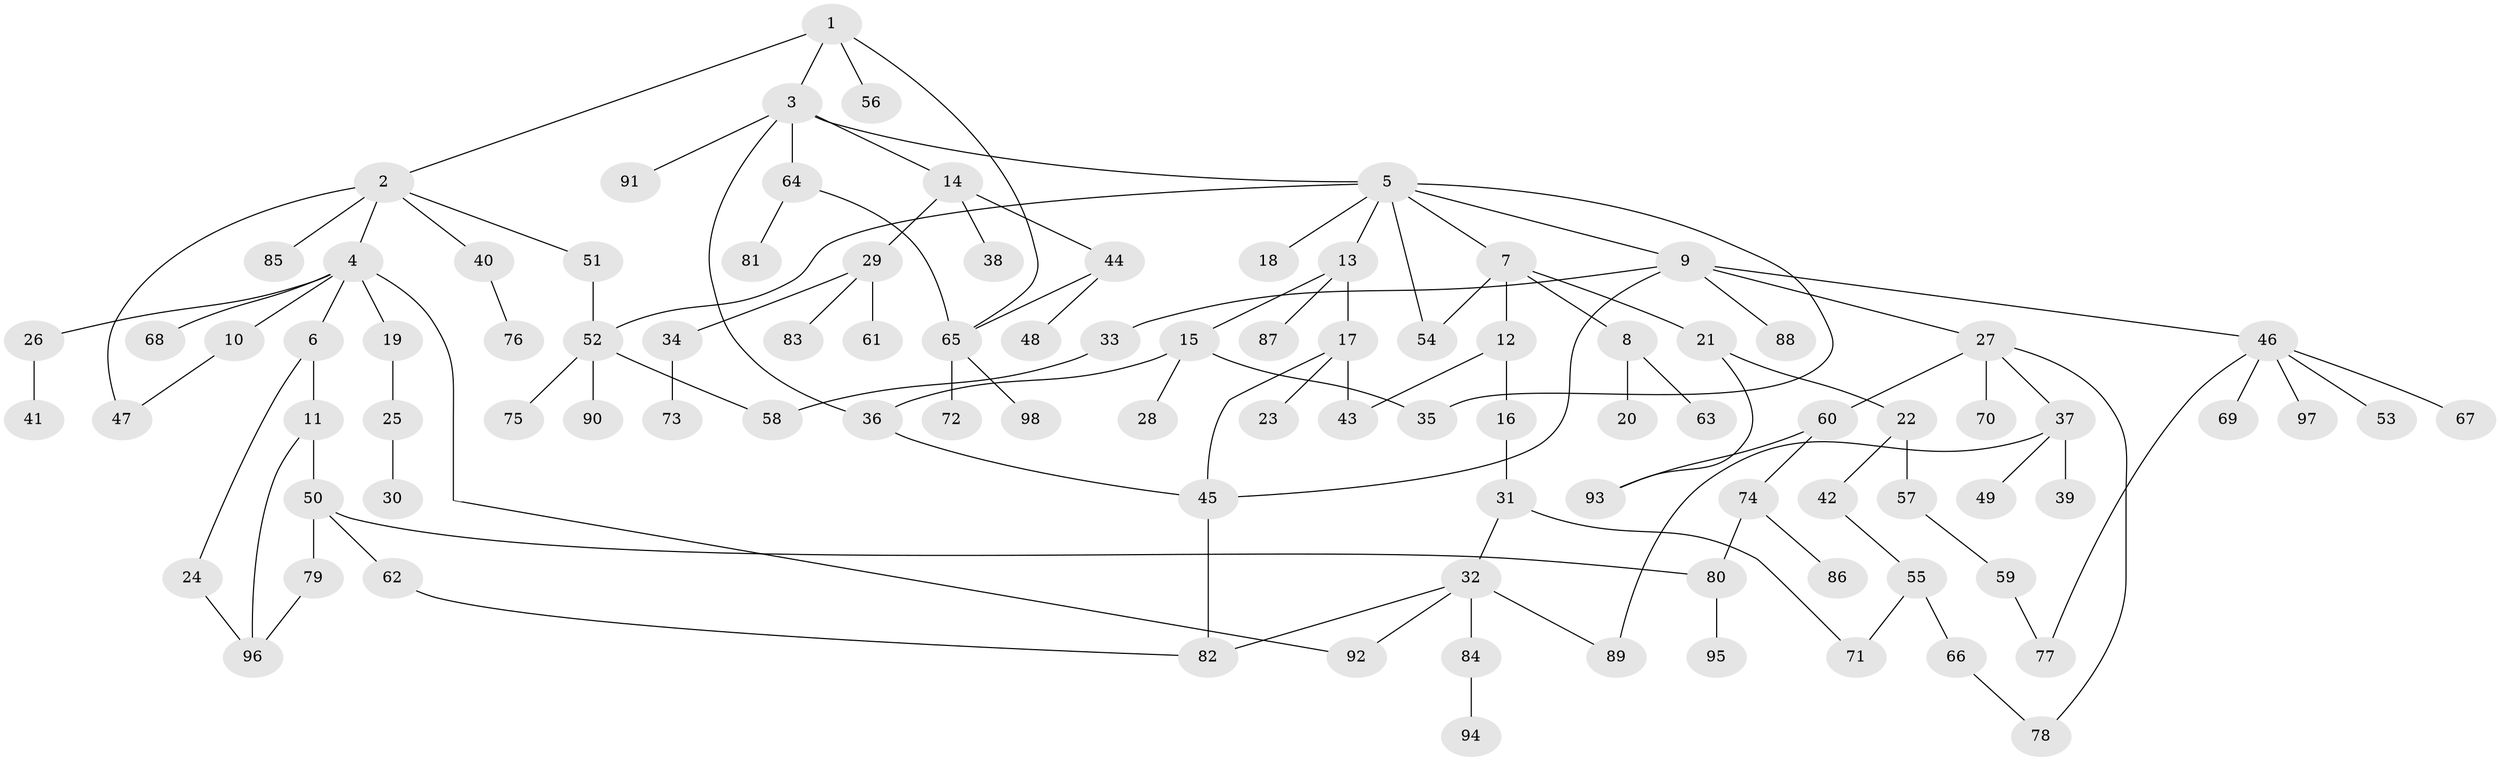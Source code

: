 // Generated by graph-tools (version 1.1) at 2025/25/03/09/25 03:25:27]
// undirected, 98 vertices, 119 edges
graph export_dot {
graph [start="1"]
  node [color=gray90,style=filled];
  1;
  2;
  3;
  4;
  5;
  6;
  7;
  8;
  9;
  10;
  11;
  12;
  13;
  14;
  15;
  16;
  17;
  18;
  19;
  20;
  21;
  22;
  23;
  24;
  25;
  26;
  27;
  28;
  29;
  30;
  31;
  32;
  33;
  34;
  35;
  36;
  37;
  38;
  39;
  40;
  41;
  42;
  43;
  44;
  45;
  46;
  47;
  48;
  49;
  50;
  51;
  52;
  53;
  54;
  55;
  56;
  57;
  58;
  59;
  60;
  61;
  62;
  63;
  64;
  65;
  66;
  67;
  68;
  69;
  70;
  71;
  72;
  73;
  74;
  75;
  76;
  77;
  78;
  79;
  80;
  81;
  82;
  83;
  84;
  85;
  86;
  87;
  88;
  89;
  90;
  91;
  92;
  93;
  94;
  95;
  96;
  97;
  98;
  1 -- 2;
  1 -- 3;
  1 -- 56;
  1 -- 65;
  2 -- 4;
  2 -- 40;
  2 -- 51;
  2 -- 85;
  2 -- 47;
  3 -- 5;
  3 -- 14;
  3 -- 36;
  3 -- 64;
  3 -- 91;
  4 -- 6;
  4 -- 10;
  4 -- 19;
  4 -- 26;
  4 -- 68;
  4 -- 92;
  5 -- 7;
  5 -- 9;
  5 -- 13;
  5 -- 18;
  5 -- 54;
  5 -- 35;
  5 -- 52;
  6 -- 11;
  6 -- 24;
  7 -- 8;
  7 -- 12;
  7 -- 21;
  7 -- 54;
  8 -- 20;
  8 -- 63;
  9 -- 27;
  9 -- 33;
  9 -- 46;
  9 -- 88;
  9 -- 45;
  10 -- 47;
  11 -- 50;
  11 -- 96;
  12 -- 16;
  12 -- 43;
  13 -- 15;
  13 -- 17;
  13 -- 87;
  14 -- 29;
  14 -- 38;
  14 -- 44;
  15 -- 28;
  15 -- 35;
  15 -- 36;
  16 -- 31;
  17 -- 23;
  17 -- 43;
  17 -- 45;
  19 -- 25;
  21 -- 22;
  21 -- 93;
  22 -- 42;
  22 -- 57;
  24 -- 96;
  25 -- 30;
  26 -- 41;
  27 -- 37;
  27 -- 60;
  27 -- 70;
  27 -- 78;
  29 -- 34;
  29 -- 61;
  29 -- 83;
  31 -- 32;
  31 -- 71;
  32 -- 84;
  32 -- 89;
  32 -- 92;
  32 -- 82;
  33 -- 58;
  34 -- 73;
  36 -- 45;
  37 -- 39;
  37 -- 49;
  37 -- 89;
  40 -- 76;
  42 -- 55;
  44 -- 48;
  44 -- 65;
  45 -- 82;
  46 -- 53;
  46 -- 67;
  46 -- 69;
  46 -- 77;
  46 -- 97;
  50 -- 62;
  50 -- 79;
  50 -- 80;
  51 -- 52;
  52 -- 58;
  52 -- 75;
  52 -- 90;
  55 -- 66;
  55 -- 71;
  57 -- 59;
  59 -- 77;
  60 -- 74;
  60 -- 93;
  62 -- 82;
  64 -- 81;
  64 -- 65;
  65 -- 72;
  65 -- 98;
  66 -- 78;
  74 -- 86;
  74 -- 80;
  79 -- 96;
  80 -- 95;
  84 -- 94;
}
